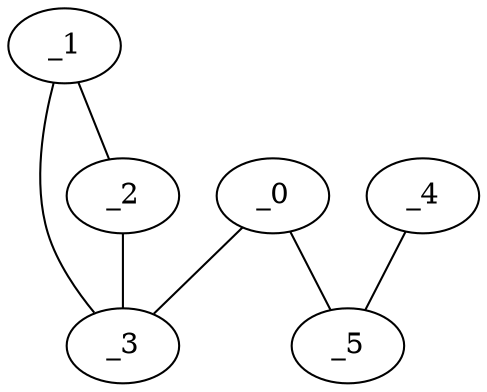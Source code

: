 graph EP1_0135 {
	_0	 [x="2.35392",
		y="3.23118"];
	_3	 [x="0.4683",
		y="3.34533"];
	_0 -- _3;
	_5	 [x="1.76368",
		y="2.13237"];
	_0 -- _5;
	_1	 [x="2.24699",
		y="0.699378"];
	_2	 [x="1.45539",
		y="0.575439"];
	_1 -- _2;
	_1 -- _3;
	_2 -- _3;
	_4	 [x="0.635443",
		y="1.63753"];
	_4 -- _5;
}
